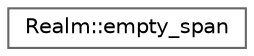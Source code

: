 digraph "Graphical Class Hierarchy"
{
 // LATEX_PDF_SIZE
  bgcolor="transparent";
  edge [fontname=Helvetica,fontsize=10,labelfontname=Helvetica,labelfontsize=10];
  node [fontname=Helvetica,fontsize=10,shape=box,height=0.2,width=0.4];
  rankdir="LR";
  Node0 [id="Node000000",label="Realm::empty_span",height=0.2,width=0.4,color="grey40", fillcolor="white", style="filled",URL="$classRealm_1_1empty__span.html",tooltip=" "];
}
